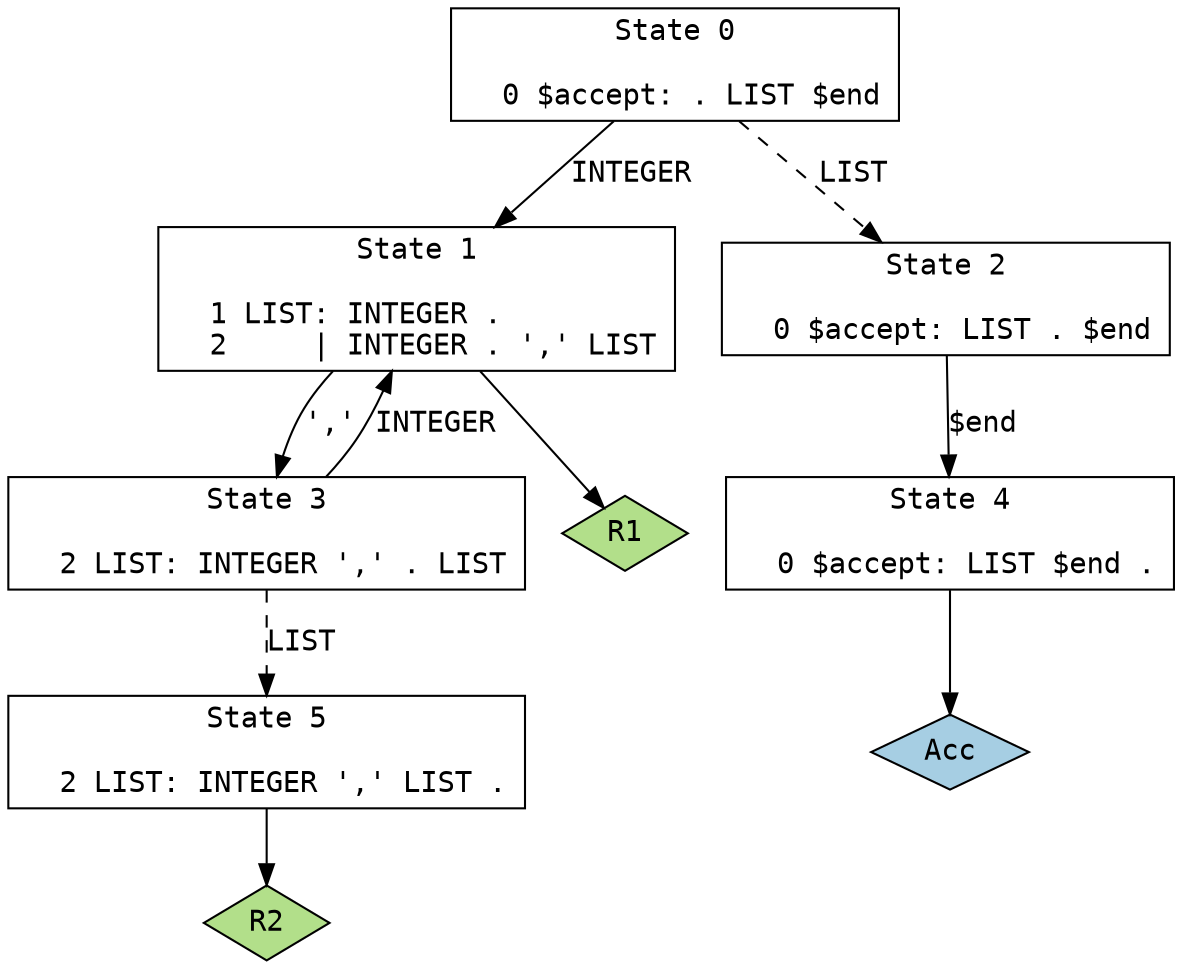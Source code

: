 // Generated by GNU Bison 3.0.4.
// Report bugs to <bug-bison@gnu.org>.
// Home page: <http://www.gnu.org/software/bison/>.

digraph "expr.y"
{
  node [fontname = courier, shape = box, colorscheme = paired6]
  edge [fontname = courier]

  0 [label="State 0\n\l  0 $accept: . LIST $end\l"]
  0 -> 1 [style=solid label="INTEGER"]
  0 -> 2 [style=dashed label="LIST"]
  1 [label="State 1\n\l  1 LIST: INTEGER .\l  2     | INTEGER . ',' LIST\l"]
  1 -> 3 [style=solid label="','"]
  1 -> "1R1" [style=solid]
 "1R1" [label="R1", fillcolor=3, shape=diamond, style=filled]
  2 [label="State 2\n\l  0 $accept: LIST . $end\l"]
  2 -> 4 [style=solid label="$end"]
  3 [label="State 3\n\l  2 LIST: INTEGER ',' . LIST\l"]
  3 -> 1 [style=solid label="INTEGER"]
  3 -> 5 [style=dashed label="LIST"]
  4 [label="State 4\n\l  0 $accept: LIST $end .\l"]
  4 -> "4R0" [style=solid]
 "4R0" [label="Acc", fillcolor=1, shape=diamond, style=filled]
  5 [label="State 5\n\l  2 LIST: INTEGER ',' LIST .\l"]
  5 -> "5R2" [style=solid]
 "5R2" [label="R2", fillcolor=3, shape=diamond, style=filled]
}
